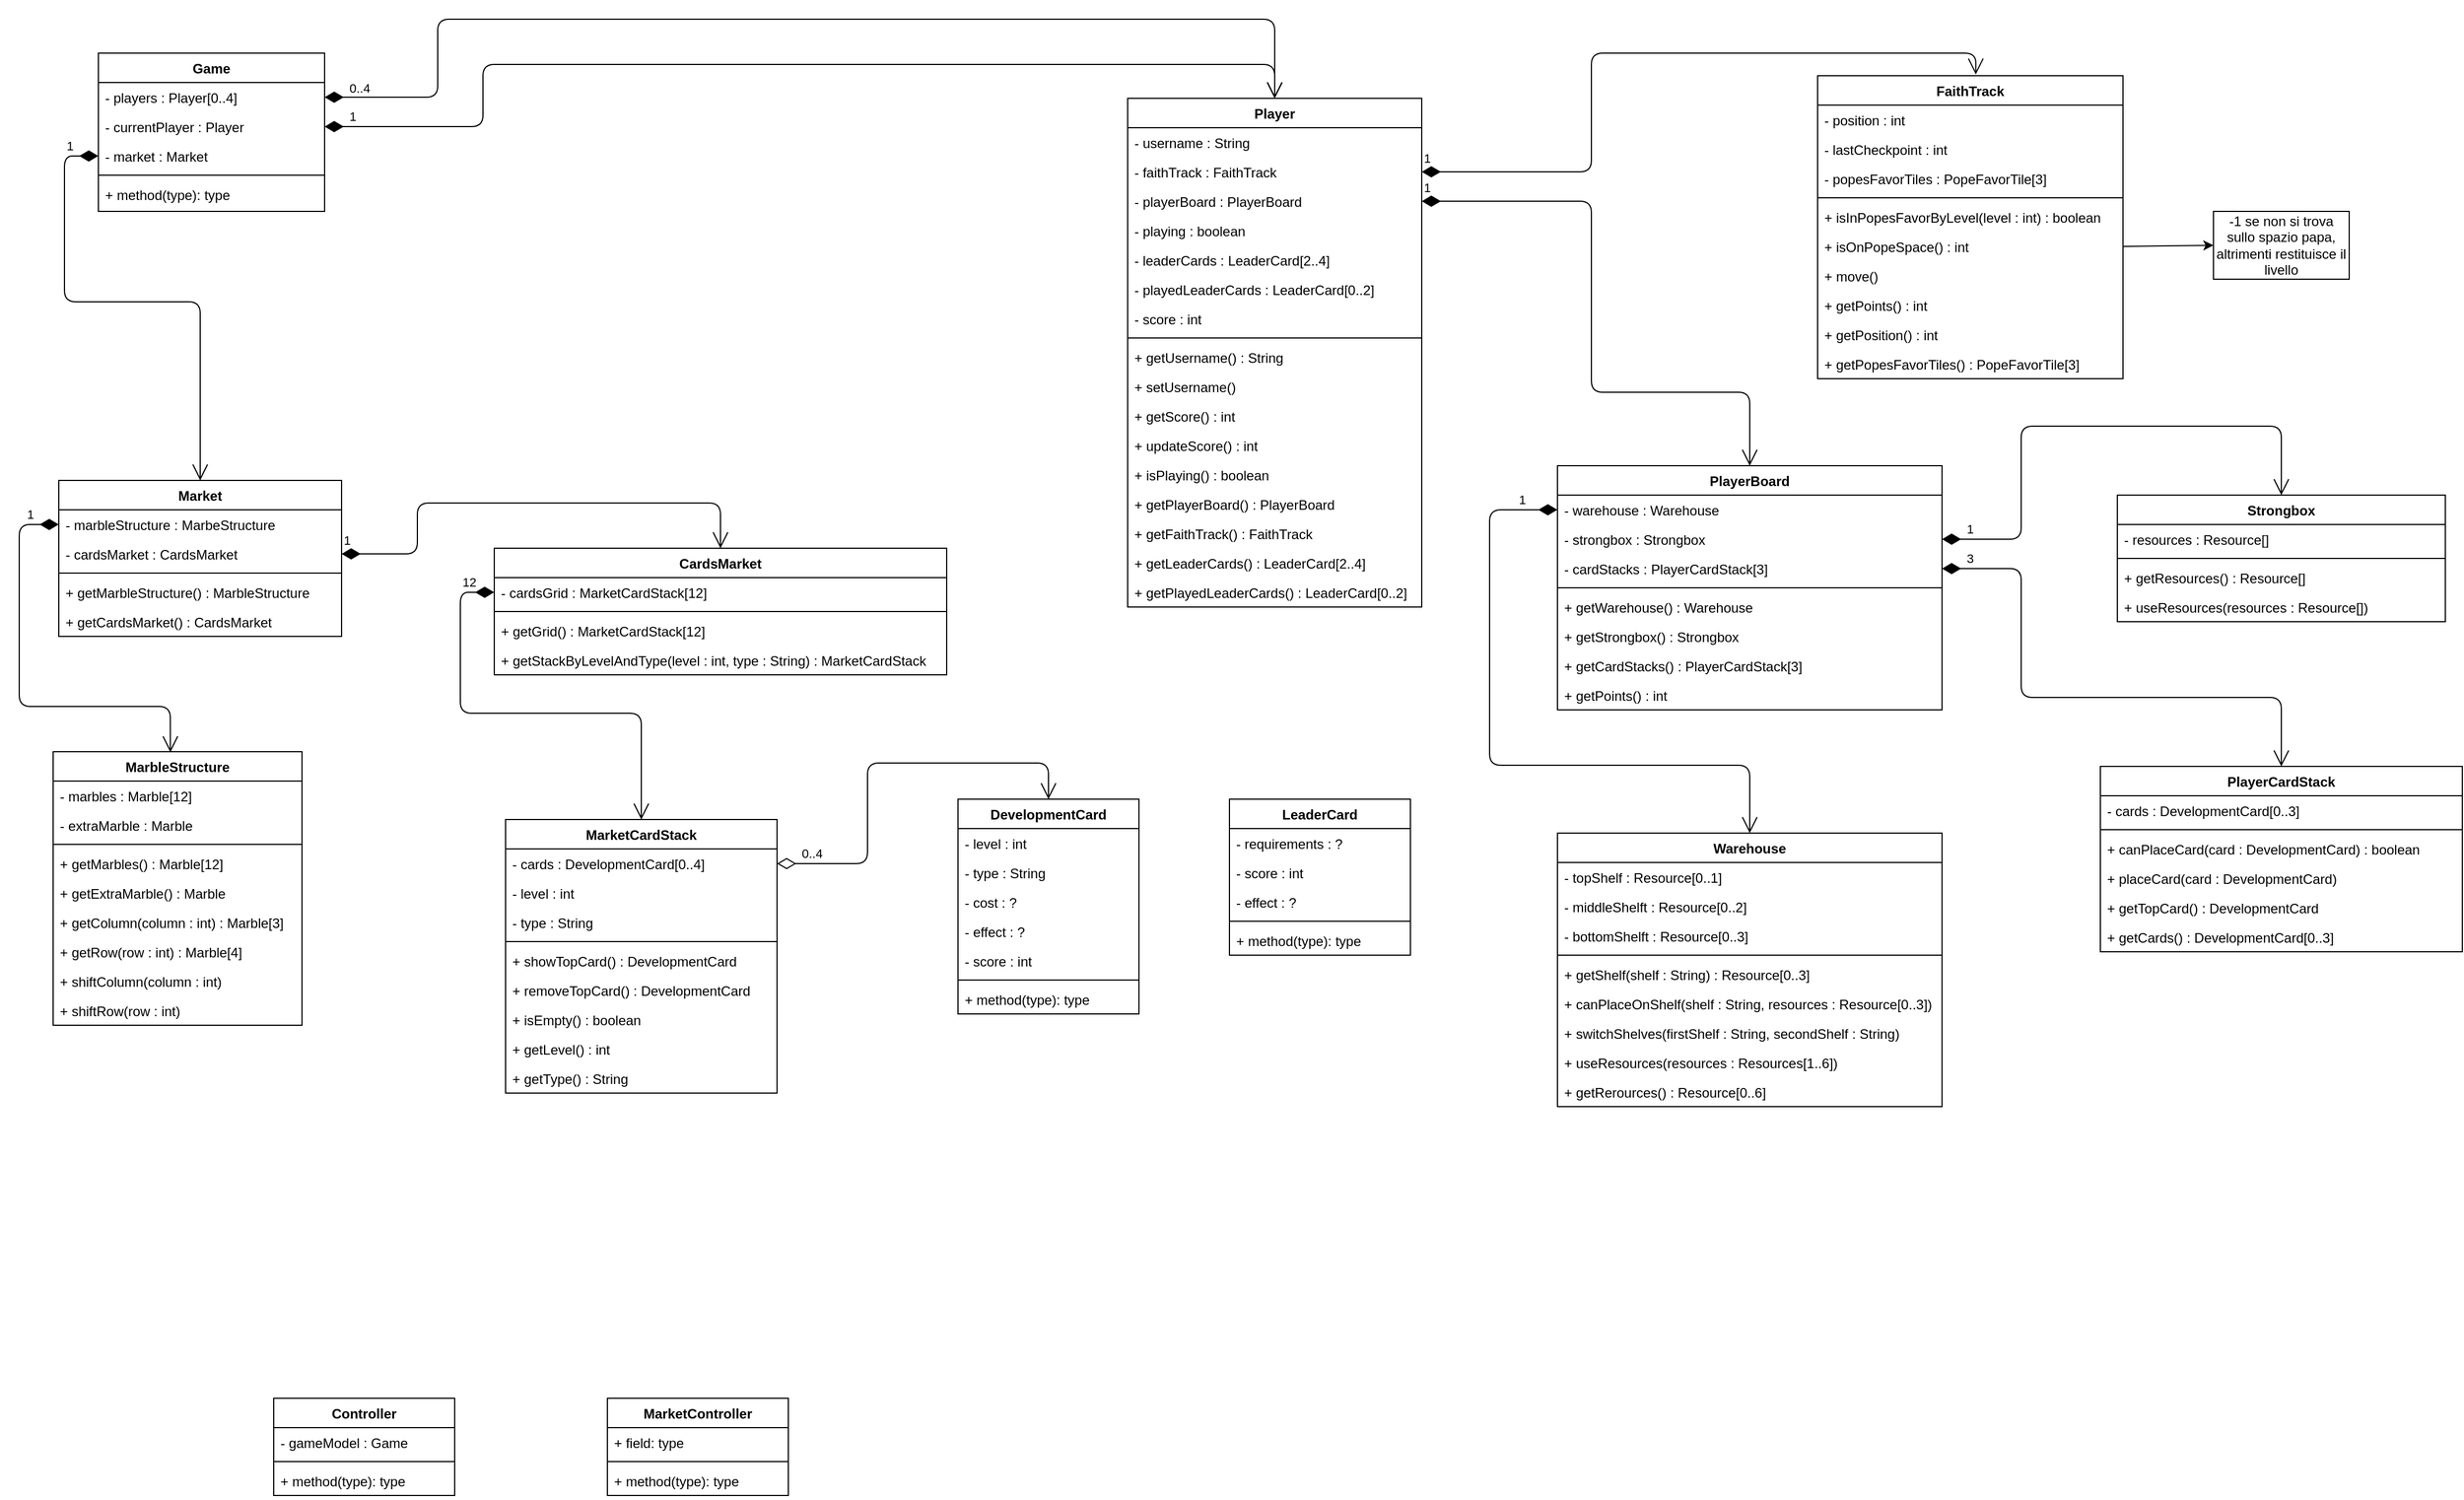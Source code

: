 <mxfile version="14.4.8" type="github">
  <diagram id="In9vxnfc1n_sCSolZWU3" name="Page-1">
    <mxGraphModel dx="2742" dy="1548" grid="1" gridSize="10" guides="1" tooltips="1" connect="1" arrows="1" fold="1" page="1" pageScale="1" pageWidth="850" pageHeight="1100" math="0" shadow="0">
      <root>
        <mxCell id="0" />
        <mxCell id="1" parent="0" />
        <mxCell id="d67KNzDxae6FEN7x2dRI-1" value="Game" style="swimlane;fontStyle=1;align=center;verticalAlign=top;childLayout=stackLayout;horizontal=1;startSize=26;horizontalStack=0;resizeParent=1;resizeParentMax=0;resizeLast=0;collapsible=1;marginBottom=0;" parent="1" vertex="1">
          <mxGeometry x="110" y="50" width="200" height="140" as="geometry">
            <mxRectangle x="30" y="260" width="70" height="26" as="alternateBounds" />
          </mxGeometry>
        </mxCell>
        <mxCell id="d67KNzDxae6FEN7x2dRI-2" value="- players : Player[0..4]" style="text;strokeColor=none;fillColor=none;align=left;verticalAlign=top;spacingLeft=4;spacingRight=4;overflow=hidden;rotatable=0;points=[[0,0.5],[1,0.5]];portConstraint=eastwest;" parent="d67KNzDxae6FEN7x2dRI-1" vertex="1">
          <mxGeometry y="26" width="200" height="26" as="geometry" />
        </mxCell>
        <mxCell id="d67KNzDxae6FEN7x2dRI-3" value="- currentPlayer : Player" style="text;strokeColor=none;fillColor=none;align=left;verticalAlign=top;spacingLeft=4;spacingRight=4;overflow=hidden;rotatable=0;points=[[0,0.5],[1,0.5]];portConstraint=eastwest;" parent="d67KNzDxae6FEN7x2dRI-1" vertex="1">
          <mxGeometry y="52" width="200" height="26" as="geometry" />
        </mxCell>
        <mxCell id="d67KNzDxae6FEN7x2dRI-4" value="- market : Market" style="text;strokeColor=none;fillColor=none;align=left;verticalAlign=top;spacingLeft=4;spacingRight=4;overflow=hidden;rotatable=0;points=[[0,0.5],[1,0.5]];portConstraint=eastwest;" parent="d67KNzDxae6FEN7x2dRI-1" vertex="1">
          <mxGeometry y="78" width="200" height="26" as="geometry" />
        </mxCell>
        <mxCell id="d67KNzDxae6FEN7x2dRI-5" value="" style="line;strokeWidth=1;fillColor=none;align=left;verticalAlign=middle;spacingTop=-1;spacingLeft=3;spacingRight=3;rotatable=0;labelPosition=right;points=[];portConstraint=eastwest;" parent="d67KNzDxae6FEN7x2dRI-1" vertex="1">
          <mxGeometry y="104" width="200" height="8" as="geometry" />
        </mxCell>
        <mxCell id="d67KNzDxae6FEN7x2dRI-6" value="+ method(type): type" style="text;strokeColor=none;fillColor=none;align=left;verticalAlign=top;spacingLeft=4;spacingRight=4;overflow=hidden;rotatable=0;points=[[0,0.5],[1,0.5]];portConstraint=eastwest;" parent="d67KNzDxae6FEN7x2dRI-1" vertex="1">
          <mxGeometry y="112" width="200" height="28" as="geometry" />
        </mxCell>
        <mxCell id="d67KNzDxae6FEN7x2dRI-7" value="Market" style="swimlane;fontStyle=1;align=center;verticalAlign=top;childLayout=stackLayout;horizontal=1;startSize=26;horizontalStack=0;resizeParent=1;resizeParentMax=0;resizeLast=0;collapsible=1;marginBottom=0;" parent="1" vertex="1">
          <mxGeometry x="75" y="428" width="250" height="138" as="geometry" />
        </mxCell>
        <mxCell id="d67KNzDxae6FEN7x2dRI-8" value="- marbleStructure : MarbeStructure" style="text;strokeColor=none;fillColor=none;align=left;verticalAlign=top;spacingLeft=4;spacingRight=4;overflow=hidden;rotatable=0;points=[[0,0.5],[1,0.5]];portConstraint=eastwest;" parent="d67KNzDxae6FEN7x2dRI-7" vertex="1">
          <mxGeometry y="26" width="250" height="26" as="geometry" />
        </mxCell>
        <mxCell id="d67KNzDxae6FEN7x2dRI-9" value="- cardsMarket : CardsMarket" style="text;strokeColor=none;fillColor=none;align=left;verticalAlign=top;spacingLeft=4;spacingRight=4;overflow=hidden;rotatable=0;points=[[0,0.5],[1,0.5]];portConstraint=eastwest;" parent="d67KNzDxae6FEN7x2dRI-7" vertex="1">
          <mxGeometry y="52" width="250" height="26" as="geometry" />
        </mxCell>
        <mxCell id="d67KNzDxae6FEN7x2dRI-10" value="" style="line;strokeWidth=1;fillColor=none;align=left;verticalAlign=middle;spacingTop=-1;spacingLeft=3;spacingRight=3;rotatable=0;labelPosition=right;points=[];portConstraint=eastwest;" parent="d67KNzDxae6FEN7x2dRI-7" vertex="1">
          <mxGeometry y="78" width="250" height="8" as="geometry" />
        </mxCell>
        <mxCell id="d67KNzDxae6FEN7x2dRI-11" value="+ getMarbleStructure() : MarbleStructure" style="text;strokeColor=none;fillColor=none;align=left;verticalAlign=top;spacingLeft=4;spacingRight=4;overflow=hidden;rotatable=0;points=[[0,0.5],[1,0.5]];portConstraint=eastwest;" parent="d67KNzDxae6FEN7x2dRI-7" vertex="1">
          <mxGeometry y="86" width="250" height="26" as="geometry" />
        </mxCell>
        <mxCell id="d67KNzDxae6FEN7x2dRI-12" value="+ getCardsMarket() : CardsMarket" style="text;strokeColor=none;fillColor=none;align=left;verticalAlign=top;spacingLeft=4;spacingRight=4;overflow=hidden;rotatable=0;points=[[0,0.5],[1,0.5]];portConstraint=eastwest;" parent="d67KNzDxae6FEN7x2dRI-7" vertex="1">
          <mxGeometry y="112" width="250" height="26" as="geometry" />
        </mxCell>
        <mxCell id="d67KNzDxae6FEN7x2dRI-13" value="MarbleStructure" style="swimlane;fontStyle=1;align=center;verticalAlign=top;childLayout=stackLayout;horizontal=1;startSize=26;horizontalStack=0;resizeParent=1;resizeParentMax=0;resizeLast=0;collapsible=1;marginBottom=0;" parent="1" vertex="1">
          <mxGeometry x="70" y="668" width="220" height="242" as="geometry" />
        </mxCell>
        <mxCell id="d67KNzDxae6FEN7x2dRI-14" value="- marbles : Marble[12]" style="text;strokeColor=none;fillColor=none;align=left;verticalAlign=top;spacingLeft=4;spacingRight=4;overflow=hidden;rotatable=0;points=[[0,0.5],[1,0.5]];portConstraint=eastwest;" parent="d67KNzDxae6FEN7x2dRI-13" vertex="1">
          <mxGeometry y="26" width="220" height="26" as="geometry" />
        </mxCell>
        <mxCell id="d67KNzDxae6FEN7x2dRI-15" value="- extraMarble : Marble" style="text;strokeColor=none;fillColor=none;align=left;verticalAlign=top;spacingLeft=4;spacingRight=4;overflow=hidden;rotatable=0;points=[[0,0.5],[1,0.5]];portConstraint=eastwest;" parent="d67KNzDxae6FEN7x2dRI-13" vertex="1">
          <mxGeometry y="52" width="220" height="26" as="geometry" />
        </mxCell>
        <mxCell id="d67KNzDxae6FEN7x2dRI-16" value="" style="line;strokeWidth=1;fillColor=none;align=left;verticalAlign=middle;spacingTop=-1;spacingLeft=3;spacingRight=3;rotatable=0;labelPosition=right;points=[];portConstraint=eastwest;" parent="d67KNzDxae6FEN7x2dRI-13" vertex="1">
          <mxGeometry y="78" width="220" height="8" as="geometry" />
        </mxCell>
        <mxCell id="d67KNzDxae6FEN7x2dRI-17" value="+ getMarbles() : Marble[12]" style="text;strokeColor=none;fillColor=none;align=left;verticalAlign=top;spacingLeft=4;spacingRight=4;overflow=hidden;rotatable=0;points=[[0,0.5],[1,0.5]];portConstraint=eastwest;" parent="d67KNzDxae6FEN7x2dRI-13" vertex="1">
          <mxGeometry y="86" width="220" height="26" as="geometry" />
        </mxCell>
        <mxCell id="d67KNzDxae6FEN7x2dRI-18" value="+ getExtraMarble() : Marble" style="text;strokeColor=none;fillColor=none;align=left;verticalAlign=top;spacingLeft=4;spacingRight=4;overflow=hidden;rotatable=0;points=[[0,0.5],[1,0.5]];portConstraint=eastwest;" parent="d67KNzDxae6FEN7x2dRI-13" vertex="1">
          <mxGeometry y="112" width="220" height="26" as="geometry" />
        </mxCell>
        <mxCell id="d67KNzDxae6FEN7x2dRI-19" value="+ getColumn(column : int) : Marble[3]" style="text;strokeColor=none;fillColor=none;align=left;verticalAlign=top;spacingLeft=4;spacingRight=4;overflow=hidden;rotatable=0;points=[[0,0.5],[1,0.5]];portConstraint=eastwest;" parent="d67KNzDxae6FEN7x2dRI-13" vertex="1">
          <mxGeometry y="138" width="220" height="26" as="geometry" />
        </mxCell>
        <mxCell id="d67KNzDxae6FEN7x2dRI-20" value="+ getRow(row : int) : Marble[4]" style="text;strokeColor=none;fillColor=none;align=left;verticalAlign=top;spacingLeft=4;spacingRight=4;overflow=hidden;rotatable=0;points=[[0,0.5],[1,0.5]];portConstraint=eastwest;" parent="d67KNzDxae6FEN7x2dRI-13" vertex="1">
          <mxGeometry y="164" width="220" height="26" as="geometry" />
        </mxCell>
        <mxCell id="d67KNzDxae6FEN7x2dRI-21" value="+ shiftColumn(column : int) " style="text;strokeColor=none;fillColor=none;align=left;verticalAlign=top;spacingLeft=4;spacingRight=4;overflow=hidden;rotatable=0;points=[[0,0.5],[1,0.5]];portConstraint=eastwest;" parent="d67KNzDxae6FEN7x2dRI-13" vertex="1">
          <mxGeometry y="190" width="220" height="26" as="geometry" />
        </mxCell>
        <mxCell id="d67KNzDxae6FEN7x2dRI-22" value="+ shiftRow(row : int)" style="text;strokeColor=none;fillColor=none;align=left;verticalAlign=top;spacingLeft=4;spacingRight=4;overflow=hidden;rotatable=0;points=[[0,0.5],[1,0.5]];portConstraint=eastwest;" parent="d67KNzDxae6FEN7x2dRI-13" vertex="1">
          <mxGeometry y="216" width="220" height="26" as="geometry" />
        </mxCell>
        <mxCell id="d67KNzDxae6FEN7x2dRI-23" value="CardsMarket" style="swimlane;fontStyle=1;align=center;verticalAlign=top;childLayout=stackLayout;horizontal=1;startSize=26;horizontalStack=0;resizeParent=1;resizeParentMax=0;resizeLast=0;collapsible=1;marginBottom=0;" parent="1" vertex="1">
          <mxGeometry x="460" y="488" width="400" height="112" as="geometry" />
        </mxCell>
        <mxCell id="d67KNzDxae6FEN7x2dRI-24" value="- cardsGrid : MarketCardStack[12]" style="text;strokeColor=none;fillColor=none;align=left;verticalAlign=top;spacingLeft=4;spacingRight=4;overflow=hidden;rotatable=0;points=[[0,0.5],[1,0.5]];portConstraint=eastwest;" parent="d67KNzDxae6FEN7x2dRI-23" vertex="1">
          <mxGeometry y="26" width="400" height="26" as="geometry" />
        </mxCell>
        <mxCell id="d67KNzDxae6FEN7x2dRI-25" value="" style="line;strokeWidth=1;fillColor=none;align=left;verticalAlign=middle;spacingTop=-1;spacingLeft=3;spacingRight=3;rotatable=0;labelPosition=right;points=[];portConstraint=eastwest;" parent="d67KNzDxae6FEN7x2dRI-23" vertex="1">
          <mxGeometry y="52" width="400" height="8" as="geometry" />
        </mxCell>
        <mxCell id="d67KNzDxae6FEN7x2dRI-26" value="+ getGrid() : MarketCardStack[12]" style="text;strokeColor=none;fillColor=none;align=left;verticalAlign=top;spacingLeft=4;spacingRight=4;overflow=hidden;rotatable=0;points=[[0,0.5],[1,0.5]];portConstraint=eastwest;" parent="d67KNzDxae6FEN7x2dRI-23" vertex="1">
          <mxGeometry y="60" width="400" height="26" as="geometry" />
        </mxCell>
        <mxCell id="d67KNzDxae6FEN7x2dRI-27" value="+ getStackByLevelAndType(level : int, type : String) : MarketCardStack" style="text;strokeColor=none;fillColor=none;align=left;verticalAlign=top;spacingLeft=4;spacingRight=4;overflow=hidden;rotatable=0;points=[[0,0.5],[1,0.5]];portConstraint=eastwest;" parent="d67KNzDxae6FEN7x2dRI-23" vertex="1">
          <mxGeometry y="86" width="400" height="26" as="geometry" />
        </mxCell>
        <mxCell id="d67KNzDxae6FEN7x2dRI-28" value="MarketCardStack" style="swimlane;fontStyle=1;align=center;verticalAlign=top;childLayout=stackLayout;horizontal=1;startSize=26;horizontalStack=0;resizeParent=1;resizeParentMax=0;resizeLast=0;collapsible=1;marginBottom=0;" parent="1" vertex="1">
          <mxGeometry x="470" y="728" width="240" height="242" as="geometry" />
        </mxCell>
        <mxCell id="d67KNzDxae6FEN7x2dRI-29" value="- cards : DevelopmentCard[0..4]" style="text;strokeColor=none;fillColor=none;align=left;verticalAlign=top;spacingLeft=4;spacingRight=4;overflow=hidden;rotatable=0;points=[[0,0.5],[1,0.5]];portConstraint=eastwest;" parent="d67KNzDxae6FEN7x2dRI-28" vertex="1">
          <mxGeometry y="26" width="240" height="26" as="geometry" />
        </mxCell>
        <mxCell id="d67KNzDxae6FEN7x2dRI-30" value="- level : int" style="text;strokeColor=none;fillColor=none;align=left;verticalAlign=top;spacingLeft=4;spacingRight=4;overflow=hidden;rotatable=0;points=[[0,0.5],[1,0.5]];portConstraint=eastwest;" parent="d67KNzDxae6FEN7x2dRI-28" vertex="1">
          <mxGeometry y="52" width="240" height="26" as="geometry" />
        </mxCell>
        <mxCell id="d67KNzDxae6FEN7x2dRI-31" value="- type : String" style="text;strokeColor=none;fillColor=none;align=left;verticalAlign=top;spacingLeft=4;spacingRight=4;overflow=hidden;rotatable=0;points=[[0,0.5],[1,0.5]];portConstraint=eastwest;" parent="d67KNzDxae6FEN7x2dRI-28" vertex="1">
          <mxGeometry y="78" width="240" height="26" as="geometry" />
        </mxCell>
        <mxCell id="d67KNzDxae6FEN7x2dRI-32" value="" style="line;strokeWidth=1;fillColor=none;align=left;verticalAlign=middle;spacingTop=-1;spacingLeft=3;spacingRight=3;rotatable=0;labelPosition=right;points=[];portConstraint=eastwest;" parent="d67KNzDxae6FEN7x2dRI-28" vertex="1">
          <mxGeometry y="104" width="240" height="8" as="geometry" />
        </mxCell>
        <mxCell id="d67KNzDxae6FEN7x2dRI-33" value="+ showTopCard() : DevelopmentCard" style="text;strokeColor=none;fillColor=none;align=left;verticalAlign=top;spacingLeft=4;spacingRight=4;overflow=hidden;rotatable=0;points=[[0,0.5],[1,0.5]];portConstraint=eastwest;" parent="d67KNzDxae6FEN7x2dRI-28" vertex="1">
          <mxGeometry y="112" width="240" height="26" as="geometry" />
        </mxCell>
        <mxCell id="d67KNzDxae6FEN7x2dRI-34" value="+ removeTopCard() : DevelopmentCard" style="text;strokeColor=none;fillColor=none;align=left;verticalAlign=top;spacingLeft=4;spacingRight=4;overflow=hidden;rotatable=0;points=[[0,0.5],[1,0.5]];portConstraint=eastwest;" parent="d67KNzDxae6FEN7x2dRI-28" vertex="1">
          <mxGeometry y="138" width="240" height="26" as="geometry" />
        </mxCell>
        <mxCell id="d67KNzDxae6FEN7x2dRI-35" value="+ isEmpty() : boolean" style="text;strokeColor=none;fillColor=none;align=left;verticalAlign=top;spacingLeft=4;spacingRight=4;overflow=hidden;rotatable=0;points=[[0,0.5],[1,0.5]];portConstraint=eastwest;" parent="d67KNzDxae6FEN7x2dRI-28" vertex="1">
          <mxGeometry y="164" width="240" height="26" as="geometry" />
        </mxCell>
        <mxCell id="d67KNzDxae6FEN7x2dRI-36" value="+ getLevel() : int" style="text;strokeColor=none;fillColor=none;align=left;verticalAlign=top;spacingLeft=4;spacingRight=4;overflow=hidden;rotatable=0;points=[[0,0.5],[1,0.5]];portConstraint=eastwest;" parent="d67KNzDxae6FEN7x2dRI-28" vertex="1">
          <mxGeometry y="190" width="240" height="26" as="geometry" />
        </mxCell>
        <mxCell id="d67KNzDxae6FEN7x2dRI-37" value="+ getType() : String" style="text;strokeColor=none;fillColor=none;align=left;verticalAlign=top;spacingLeft=4;spacingRight=4;overflow=hidden;rotatable=0;points=[[0,0.5],[1,0.5]];portConstraint=eastwest;" parent="d67KNzDxae6FEN7x2dRI-28" vertex="1">
          <mxGeometry y="216" width="240" height="26" as="geometry" />
        </mxCell>
        <mxCell id="d67KNzDxae6FEN7x2dRI-38" value="DevelopmentCard" style="swimlane;fontStyle=1;align=center;verticalAlign=top;childLayout=stackLayout;horizontal=1;startSize=26;horizontalStack=0;resizeParent=1;resizeParentMax=0;resizeLast=0;collapsible=1;marginBottom=0;" parent="1" vertex="1">
          <mxGeometry x="870" y="710" width="160" height="190" as="geometry" />
        </mxCell>
        <mxCell id="d67KNzDxae6FEN7x2dRI-39" value="- level : int" style="text;strokeColor=none;fillColor=none;align=left;verticalAlign=top;spacingLeft=4;spacingRight=4;overflow=hidden;rotatable=0;points=[[0,0.5],[1,0.5]];portConstraint=eastwest;" parent="d67KNzDxae6FEN7x2dRI-38" vertex="1">
          <mxGeometry y="26" width="160" height="26" as="geometry" />
        </mxCell>
        <mxCell id="d67KNzDxae6FEN7x2dRI-40" value="- type : String" style="text;strokeColor=none;fillColor=none;align=left;verticalAlign=top;spacingLeft=4;spacingRight=4;overflow=hidden;rotatable=0;points=[[0,0.5],[1,0.5]];portConstraint=eastwest;" parent="d67KNzDxae6FEN7x2dRI-38" vertex="1">
          <mxGeometry y="52" width="160" height="26" as="geometry" />
        </mxCell>
        <mxCell id="d67KNzDxae6FEN7x2dRI-41" value="- cost : ?" style="text;strokeColor=none;fillColor=none;align=left;verticalAlign=top;spacingLeft=4;spacingRight=4;overflow=hidden;rotatable=0;points=[[0,0.5],[1,0.5]];portConstraint=eastwest;" parent="d67KNzDxae6FEN7x2dRI-38" vertex="1">
          <mxGeometry y="78" width="160" height="26" as="geometry" />
        </mxCell>
        <mxCell id="d67KNzDxae6FEN7x2dRI-42" value="- effect : ?" style="text;strokeColor=none;fillColor=none;align=left;verticalAlign=top;spacingLeft=4;spacingRight=4;overflow=hidden;rotatable=0;points=[[0,0.5],[1,0.5]];portConstraint=eastwest;" parent="d67KNzDxae6FEN7x2dRI-38" vertex="1">
          <mxGeometry y="104" width="160" height="26" as="geometry" />
        </mxCell>
        <mxCell id="d67KNzDxae6FEN7x2dRI-43" value="- score : int" style="text;strokeColor=none;fillColor=none;align=left;verticalAlign=top;spacingLeft=4;spacingRight=4;overflow=hidden;rotatable=0;points=[[0,0.5],[1,0.5]];portConstraint=eastwest;" parent="d67KNzDxae6FEN7x2dRI-38" vertex="1">
          <mxGeometry y="130" width="160" height="26" as="geometry" />
        </mxCell>
        <mxCell id="d67KNzDxae6FEN7x2dRI-44" value="" style="line;strokeWidth=1;fillColor=none;align=left;verticalAlign=middle;spacingTop=-1;spacingLeft=3;spacingRight=3;rotatable=0;labelPosition=right;points=[];portConstraint=eastwest;" parent="d67KNzDxae6FEN7x2dRI-38" vertex="1">
          <mxGeometry y="156" width="160" height="8" as="geometry" />
        </mxCell>
        <mxCell id="d67KNzDxae6FEN7x2dRI-45" value="+ method(type): type" style="text;strokeColor=none;fillColor=none;align=left;verticalAlign=top;spacingLeft=4;spacingRight=4;overflow=hidden;rotatable=0;points=[[0,0.5],[1,0.5]];portConstraint=eastwest;" parent="d67KNzDxae6FEN7x2dRI-38" vertex="1">
          <mxGeometry y="164" width="160" height="26" as="geometry" />
        </mxCell>
        <mxCell id="d67KNzDxae6FEN7x2dRI-46" value="1" style="endArrow=open;html=1;endSize=12;startArrow=diamondThin;startSize=14;startFill=1;edgeStyle=orthogonalEdgeStyle;align=left;verticalAlign=bottom;exitX=0;exitY=0.5;exitDx=0;exitDy=0;entryX=0.471;entryY=0.002;entryDx=0;entryDy=0;entryPerimeter=0;" parent="1" source="d67KNzDxae6FEN7x2dRI-8" target="d67KNzDxae6FEN7x2dRI-13" edge="1">
          <mxGeometry x="-0.836" relative="1" as="geometry">
            <mxPoint x="70" y="628" as="sourcePoint" />
            <mxPoint x="230" y="628" as="targetPoint" />
            <Array as="points">
              <mxPoint x="40" y="467" />
              <mxPoint x="40" y="628" />
              <mxPoint x="174" y="628" />
            </Array>
            <mxPoint as="offset" />
          </mxGeometry>
        </mxCell>
        <mxCell id="d67KNzDxae6FEN7x2dRI-47" value="1" style="endArrow=open;html=1;endSize=12;startArrow=diamondThin;startSize=14;startFill=1;edgeStyle=orthogonalEdgeStyle;align=left;verticalAlign=bottom;exitX=1;exitY=0.5;exitDx=0;exitDy=0;entryX=0.5;entryY=0;entryDx=0;entryDy=0;" parent="1" source="d67KNzDxae6FEN7x2dRI-9" target="d67KNzDxae6FEN7x2dRI-23" edge="1">
          <mxGeometry x="-1" y="3" relative="1" as="geometry">
            <mxPoint x="360" y="658" as="sourcePoint" />
            <mxPoint x="520" y="658" as="targetPoint" />
            <Array as="points">
              <mxPoint x="392" y="493" />
              <mxPoint x="392" y="448" />
              <mxPoint x="660" y="448" />
            </Array>
          </mxGeometry>
        </mxCell>
        <mxCell id="d67KNzDxae6FEN7x2dRI-48" value="&lt;div&gt;12&lt;/div&gt;" style="endArrow=open;html=1;endSize=12;startArrow=diamondThin;startSize=14;startFill=1;edgeStyle=orthogonalEdgeStyle;align=left;verticalAlign=bottom;exitX=0;exitY=0.5;exitDx=0;exitDy=0;entryX=0.5;entryY=0;entryDx=0;entryDy=0;" parent="1" source="d67KNzDxae6FEN7x2dRI-24" target="d67KNzDxae6FEN7x2dRI-28" edge="1">
          <mxGeometry x="-0.847" relative="1" as="geometry">
            <mxPoint x="430" y="698" as="sourcePoint" />
            <mxPoint x="590" y="698" as="targetPoint" />
            <Array as="points">
              <mxPoint x="430" y="527" />
              <mxPoint x="430" y="634" />
              <mxPoint x="590" y="634" />
            </Array>
            <mxPoint as="offset" />
          </mxGeometry>
        </mxCell>
        <mxCell id="d67KNzDxae6FEN7x2dRI-49" value="&lt;div&gt;0..4&lt;br&gt;&lt;/div&gt;" style="endArrow=open;html=1;endSize=12;startArrow=diamondThin;startSize=14;startFill=0;edgeStyle=orthogonalEdgeStyle;align=left;verticalAlign=bottom;exitX=1;exitY=0.5;exitDx=0;exitDy=0;" parent="1" source="d67KNzDxae6FEN7x2dRI-29" target="d67KNzDxae6FEN7x2dRI-38" edge="1">
          <mxGeometry x="-0.889" relative="1" as="geometry">
            <mxPoint x="680" y="828" as="sourcePoint" />
            <mxPoint x="990" y="600" as="targetPoint" />
            <Array as="points">
              <mxPoint x="790" y="767" />
              <mxPoint x="790" y="678" />
              <mxPoint x="950" y="678" />
            </Array>
            <mxPoint as="offset" />
          </mxGeometry>
        </mxCell>
        <mxCell id="d67KNzDxae6FEN7x2dRI-50" value="1" style="endArrow=open;html=1;endSize=12;startArrow=diamondThin;startSize=14;startFill=1;edgeStyle=orthogonalEdgeStyle;align=left;verticalAlign=bottom;exitX=0;exitY=0.5;exitDx=0;exitDy=0;entryX=0.5;entryY=0;entryDx=0;entryDy=0;" parent="1" source="d67KNzDxae6FEN7x2dRI-4" target="d67KNzDxae6FEN7x2dRI-7" edge="1">
          <mxGeometry x="-0.863" relative="1" as="geometry">
            <mxPoint x="200" y="230" as="sourcePoint" />
            <mxPoint x="360" y="230" as="targetPoint" />
            <Array as="points">
              <mxPoint x="80" y="141" />
              <mxPoint x="80" y="270" />
              <mxPoint x="200" y="270" />
            </Array>
            <mxPoint as="offset" />
          </mxGeometry>
        </mxCell>
        <mxCell id="d67KNzDxae6FEN7x2dRI-51" value="Player" style="swimlane;fontStyle=1;align=center;verticalAlign=top;childLayout=stackLayout;horizontal=1;startSize=26;horizontalStack=0;resizeParent=1;resizeParentMax=0;resizeLast=0;collapsible=1;marginBottom=0;" parent="1" vertex="1">
          <mxGeometry x="1020" y="90" width="260" height="450" as="geometry" />
        </mxCell>
        <mxCell id="d67KNzDxae6FEN7x2dRI-52" value="- username : String" style="text;strokeColor=none;fillColor=none;align=left;verticalAlign=top;spacingLeft=4;spacingRight=4;overflow=hidden;rotatable=0;points=[[0,0.5],[1,0.5]];portConstraint=eastwest;" parent="d67KNzDxae6FEN7x2dRI-51" vertex="1">
          <mxGeometry y="26" width="260" height="26" as="geometry" />
        </mxCell>
        <mxCell id="d67KNzDxae6FEN7x2dRI-54" value="- faithTrack : FaithTrack" style="text;strokeColor=none;fillColor=none;align=left;verticalAlign=top;spacingLeft=4;spacingRight=4;overflow=hidden;rotatable=0;points=[[0,0.5],[1,0.5]];portConstraint=eastwest;" parent="d67KNzDxae6FEN7x2dRI-51" vertex="1">
          <mxGeometry y="52" width="260" height="26" as="geometry" />
        </mxCell>
        <mxCell id="d67KNzDxae6FEN7x2dRI-53" value="- playerBoard : PlayerBoard" style="text;strokeColor=none;fillColor=none;align=left;verticalAlign=top;spacingLeft=4;spacingRight=4;overflow=hidden;rotatable=0;points=[[0,0.5],[1,0.5]];portConstraint=eastwest;" parent="d67KNzDxae6FEN7x2dRI-51" vertex="1">
          <mxGeometry y="78" width="260" height="26" as="geometry" />
        </mxCell>
        <mxCell id="d67KNzDxae6FEN7x2dRI-55" value="- playing : boolean" style="text;strokeColor=none;fillColor=none;align=left;verticalAlign=top;spacingLeft=4;spacingRight=4;overflow=hidden;rotatable=0;points=[[0,0.5],[1,0.5]];portConstraint=eastwest;" parent="d67KNzDxae6FEN7x2dRI-51" vertex="1">
          <mxGeometry y="104" width="260" height="26" as="geometry" />
        </mxCell>
        <mxCell id="d67KNzDxae6FEN7x2dRI-56" value="- leaderCards : LeaderCard[2..4]" style="text;strokeColor=none;fillColor=none;align=left;verticalAlign=top;spacingLeft=4;spacingRight=4;overflow=hidden;rotatable=0;points=[[0,0.5],[1,0.5]];portConstraint=eastwest;" parent="d67KNzDxae6FEN7x2dRI-51" vertex="1">
          <mxGeometry y="130" width="260" height="26" as="geometry" />
        </mxCell>
        <mxCell id="d67KNzDxae6FEN7x2dRI-57" value="- playedLeaderCards : LeaderCard[0..2]" style="text;strokeColor=none;fillColor=none;align=left;verticalAlign=top;spacingLeft=4;spacingRight=4;overflow=hidden;rotatable=0;points=[[0,0.5],[1,0.5]];portConstraint=eastwest;" parent="d67KNzDxae6FEN7x2dRI-51" vertex="1">
          <mxGeometry y="156" width="260" height="26" as="geometry" />
        </mxCell>
        <mxCell id="d67KNzDxae6FEN7x2dRI-58" value="- score : int" style="text;strokeColor=none;fillColor=none;align=left;verticalAlign=top;spacingLeft=4;spacingRight=4;overflow=hidden;rotatable=0;points=[[0,0.5],[1,0.5]];portConstraint=eastwest;" parent="d67KNzDxae6FEN7x2dRI-51" vertex="1">
          <mxGeometry y="182" width="260" height="26" as="geometry" />
        </mxCell>
        <mxCell id="d67KNzDxae6FEN7x2dRI-59" value="" style="line;strokeWidth=1;fillColor=none;align=left;verticalAlign=middle;spacingTop=-1;spacingLeft=3;spacingRight=3;rotatable=0;labelPosition=right;points=[];portConstraint=eastwest;" parent="d67KNzDxae6FEN7x2dRI-51" vertex="1">
          <mxGeometry y="208" width="260" height="8" as="geometry" />
        </mxCell>
        <mxCell id="d67KNzDxae6FEN7x2dRI-60" value="+ getUsername() : String" style="text;strokeColor=none;fillColor=none;align=left;verticalAlign=top;spacingLeft=4;spacingRight=4;overflow=hidden;rotatable=0;points=[[0,0.5],[1,0.5]];portConstraint=eastwest;" parent="d67KNzDxae6FEN7x2dRI-51" vertex="1">
          <mxGeometry y="216" width="260" height="26" as="geometry" />
        </mxCell>
        <mxCell id="o6EfcVfHN8x4Zl1AU-vK-7" value="+ setUsername()" style="text;strokeColor=none;fillColor=none;align=left;verticalAlign=top;spacingLeft=4;spacingRight=4;overflow=hidden;rotatable=0;points=[[0,0.5],[1,0.5]];portConstraint=eastwest;" vertex="1" parent="d67KNzDxae6FEN7x2dRI-51">
          <mxGeometry y="242" width="260" height="26" as="geometry" />
        </mxCell>
        <mxCell id="o6EfcVfHN8x4Zl1AU-vK-1" value="+ getScore() : int" style="text;strokeColor=none;fillColor=none;align=left;verticalAlign=top;spacingLeft=4;spacingRight=4;overflow=hidden;rotatable=0;points=[[0,0.5],[1,0.5]];portConstraint=eastwest;" vertex="1" parent="d67KNzDxae6FEN7x2dRI-51">
          <mxGeometry y="268" width="260" height="26" as="geometry" />
        </mxCell>
        <mxCell id="o6EfcVfHN8x4Zl1AU-vK-8" value="+ updateScore() : int" style="text;strokeColor=none;fillColor=none;align=left;verticalAlign=top;spacingLeft=4;spacingRight=4;overflow=hidden;rotatable=0;points=[[0,0.5],[1,0.5]];portConstraint=eastwest;" vertex="1" parent="d67KNzDxae6FEN7x2dRI-51">
          <mxGeometry y="294" width="260" height="26" as="geometry" />
        </mxCell>
        <mxCell id="o6EfcVfHN8x4Zl1AU-vK-2" value="+ isPlaying() : boolean" style="text;strokeColor=none;fillColor=none;align=left;verticalAlign=top;spacingLeft=4;spacingRight=4;overflow=hidden;rotatable=0;points=[[0,0.5],[1,0.5]];portConstraint=eastwest;" vertex="1" parent="d67KNzDxae6FEN7x2dRI-51">
          <mxGeometry y="320" width="260" height="26" as="geometry" />
        </mxCell>
        <mxCell id="o6EfcVfHN8x4Zl1AU-vK-3" value="+ getPlayerBoard() : PlayerBoard" style="text;strokeColor=none;fillColor=none;align=left;verticalAlign=top;spacingLeft=4;spacingRight=4;overflow=hidden;rotatable=0;points=[[0,0.5],[1,0.5]];portConstraint=eastwest;" vertex="1" parent="d67KNzDxae6FEN7x2dRI-51">
          <mxGeometry y="346" width="260" height="26" as="geometry" />
        </mxCell>
        <mxCell id="o6EfcVfHN8x4Zl1AU-vK-4" value="+ getFaithTrack() : FaithTrack" style="text;strokeColor=none;fillColor=none;align=left;verticalAlign=top;spacingLeft=4;spacingRight=4;overflow=hidden;rotatable=0;points=[[0,0.5],[1,0.5]];portConstraint=eastwest;" vertex="1" parent="d67KNzDxae6FEN7x2dRI-51">
          <mxGeometry y="372" width="260" height="26" as="geometry" />
        </mxCell>
        <mxCell id="o6EfcVfHN8x4Zl1AU-vK-5" value="+ getLeaderCards() : LeaderCard[2..4]" style="text;strokeColor=none;fillColor=none;align=left;verticalAlign=top;spacingLeft=4;spacingRight=4;overflow=hidden;rotatable=0;points=[[0,0.5],[1,0.5]];portConstraint=eastwest;" vertex="1" parent="d67KNzDxae6FEN7x2dRI-51">
          <mxGeometry y="398" width="260" height="26" as="geometry" />
        </mxCell>
        <mxCell id="o6EfcVfHN8x4Zl1AU-vK-6" value="+ getPlayedLeaderCards() : LeaderCard[0..2]" style="text;strokeColor=none;fillColor=none;align=left;verticalAlign=top;spacingLeft=4;spacingRight=4;overflow=hidden;rotatable=0;points=[[0,0.5],[1,0.5]];portConstraint=eastwest;" vertex="1" parent="d67KNzDxae6FEN7x2dRI-51">
          <mxGeometry y="424" width="260" height="26" as="geometry" />
        </mxCell>
        <mxCell id="d67KNzDxae6FEN7x2dRI-61" value="FaithTrack" style="swimlane;fontStyle=1;align=center;verticalAlign=top;childLayout=stackLayout;horizontal=1;startSize=26;horizontalStack=0;resizeParent=1;resizeParentMax=0;resizeLast=0;collapsible=1;marginBottom=0;" parent="1" vertex="1">
          <mxGeometry x="1630" y="70" width="270" height="268" as="geometry" />
        </mxCell>
        <mxCell id="d67KNzDxae6FEN7x2dRI-62" value="- position : int" style="text;strokeColor=none;fillColor=none;align=left;verticalAlign=top;spacingLeft=4;spacingRight=4;overflow=hidden;rotatable=0;points=[[0,0.5],[1,0.5]];portConstraint=eastwest;" parent="d67KNzDxae6FEN7x2dRI-61" vertex="1">
          <mxGeometry y="26" width="270" height="26" as="geometry" />
        </mxCell>
        <mxCell id="d67KNzDxae6FEN7x2dRI-63" value="- lastCheckpoint : int" style="text;strokeColor=none;fillColor=none;align=left;verticalAlign=top;spacingLeft=4;spacingRight=4;overflow=hidden;rotatable=0;points=[[0,0.5],[1,0.5]];portConstraint=eastwest;" parent="d67KNzDxae6FEN7x2dRI-61" vertex="1">
          <mxGeometry y="52" width="270" height="26" as="geometry" />
        </mxCell>
        <mxCell id="d67KNzDxae6FEN7x2dRI-64" value="- popesFavorTiles : PopeFavorTile[3]" style="text;strokeColor=none;fillColor=none;align=left;verticalAlign=top;spacingLeft=4;spacingRight=4;overflow=hidden;rotatable=0;points=[[0,0.5],[1,0.5]];portConstraint=eastwest;" parent="d67KNzDxae6FEN7x2dRI-61" vertex="1">
          <mxGeometry y="78" width="270" height="26" as="geometry" />
        </mxCell>
        <mxCell id="d67KNzDxae6FEN7x2dRI-65" value="" style="line;strokeWidth=1;fillColor=none;align=left;verticalAlign=middle;spacingTop=-1;spacingLeft=3;spacingRight=3;rotatable=0;labelPosition=right;points=[];portConstraint=eastwest;" parent="d67KNzDxae6FEN7x2dRI-61" vertex="1">
          <mxGeometry y="104" width="270" height="8" as="geometry" />
        </mxCell>
        <mxCell id="d67KNzDxae6FEN7x2dRI-66" value="+ isInPopesFavorByLevel(level : int) : boolean" style="text;strokeColor=none;fillColor=none;align=left;verticalAlign=top;spacingLeft=4;spacingRight=4;overflow=hidden;rotatable=0;points=[[0,0.5],[1,0.5]];portConstraint=eastwest;" parent="d67KNzDxae6FEN7x2dRI-61" vertex="1">
          <mxGeometry y="112" width="270" height="26" as="geometry" />
        </mxCell>
        <mxCell id="d67KNzDxae6FEN7x2dRI-67" value="+ isOnPopeSpace() : int" style="text;strokeColor=none;fillColor=none;align=left;verticalAlign=top;spacingLeft=4;spacingRight=4;overflow=hidden;rotatable=0;points=[[0,0.5],[1,0.5]];portConstraint=eastwest;" parent="d67KNzDxae6FEN7x2dRI-61" vertex="1">
          <mxGeometry y="138" width="270" height="26" as="geometry" />
        </mxCell>
        <mxCell id="d67KNzDxae6FEN7x2dRI-68" value="+ move()" style="text;strokeColor=none;fillColor=none;align=left;verticalAlign=top;spacingLeft=4;spacingRight=4;overflow=hidden;rotatable=0;points=[[0,0.5],[1,0.5]];portConstraint=eastwest;" parent="d67KNzDxae6FEN7x2dRI-61" vertex="1">
          <mxGeometry y="164" width="270" height="26" as="geometry" />
        </mxCell>
        <mxCell id="d67KNzDxae6FEN7x2dRI-69" value="+ getPoints() : int" style="text;strokeColor=none;fillColor=none;align=left;verticalAlign=top;spacingLeft=4;spacingRight=4;overflow=hidden;rotatable=0;points=[[0,0.5],[1,0.5]];portConstraint=eastwest;" parent="d67KNzDxae6FEN7x2dRI-61" vertex="1">
          <mxGeometry y="190" width="270" height="26" as="geometry" />
        </mxCell>
        <mxCell id="o6EfcVfHN8x4Zl1AU-vK-9" value="+ getPosition() : int" style="text;strokeColor=none;fillColor=none;align=left;verticalAlign=top;spacingLeft=4;spacingRight=4;overflow=hidden;rotatable=0;points=[[0,0.5],[1,0.5]];portConstraint=eastwest;" vertex="1" parent="d67KNzDxae6FEN7x2dRI-61">
          <mxGeometry y="216" width="270" height="26" as="geometry" />
        </mxCell>
        <mxCell id="o6EfcVfHN8x4Zl1AU-vK-10" value="+ getPopesFavorTiles() : PopeFavorTile[3]" style="text;strokeColor=none;fillColor=none;align=left;verticalAlign=top;spacingLeft=4;spacingRight=4;overflow=hidden;rotatable=0;points=[[0,0.5],[1,0.5]];portConstraint=eastwest;" vertex="1" parent="d67KNzDxae6FEN7x2dRI-61">
          <mxGeometry y="242" width="270" height="26" as="geometry" />
        </mxCell>
        <mxCell id="d67KNzDxae6FEN7x2dRI-70" value="" style="rounded=0;whiteSpace=wrap;html=1;" parent="1" vertex="1">
          <mxGeometry x="1980" y="190" width="120" height="60" as="geometry" />
        </mxCell>
        <mxCell id="d67KNzDxae6FEN7x2dRI-71" value="-1 se non si trova sullo spazio papa, altrimenti restituisce il livello" style="text;html=1;strokeColor=none;fillColor=none;align=center;verticalAlign=middle;whiteSpace=wrap;rounded=0;" parent="1" vertex="1">
          <mxGeometry x="1980" y="210" width="120" height="20" as="geometry" />
        </mxCell>
        <mxCell id="d67KNzDxae6FEN7x2dRI-72" value="" style="endArrow=classic;html=1;entryX=0;entryY=0.5;entryDx=0;entryDy=0;exitX=1;exitY=0.5;exitDx=0;exitDy=0;" parent="1" source="d67KNzDxae6FEN7x2dRI-67" target="d67KNzDxae6FEN7x2dRI-71" edge="1">
          <mxGeometry width="50" height="50" relative="1" as="geometry">
            <mxPoint x="1600" y="260" as="sourcePoint" />
            <mxPoint x="1650" y="210" as="targetPoint" />
          </mxGeometry>
        </mxCell>
        <mxCell id="d67KNzDxae6FEN7x2dRI-73" value="1" style="endArrow=open;html=1;endSize=12;startArrow=diamondThin;startSize=14;startFill=1;edgeStyle=orthogonalEdgeStyle;align=left;verticalAlign=bottom;exitX=1;exitY=0.5;exitDx=0;exitDy=0;entryX=0.518;entryY=-0.004;entryDx=0;entryDy=0;entryPerimeter=0;" parent="1" source="d67KNzDxae6FEN7x2dRI-54" target="d67KNzDxae6FEN7x2dRI-61" edge="1">
          <mxGeometry x="-1" y="3" relative="1" as="geometry">
            <mxPoint x="1260" y="260" as="sourcePoint" />
            <mxPoint x="1420" y="260" as="targetPoint" />
            <Array as="points">
              <mxPoint x="1430" y="155" />
              <mxPoint x="1430" y="50" />
              <mxPoint x="1770" y="50" />
            </Array>
          </mxGeometry>
        </mxCell>
        <mxCell id="d67KNzDxae6FEN7x2dRI-74" value="1" style="endArrow=open;html=1;endSize=12;startArrow=diamondThin;startSize=14;startFill=1;edgeStyle=orthogonalEdgeStyle;align=left;verticalAlign=bottom;exitX=1;exitY=0.5;exitDx=0;exitDy=0;entryX=0.5;entryY=0;entryDx=0;entryDy=0;" parent="1" source="d67KNzDxae6FEN7x2dRI-3" target="d67KNzDxae6FEN7x2dRI-51" edge="1">
          <mxGeometry x="-0.957" relative="1" as="geometry">
            <mxPoint x="490" y="240" as="sourcePoint" />
            <mxPoint x="650" y="240" as="targetPoint" />
            <Array as="points">
              <mxPoint x="450" y="115" />
              <mxPoint x="450" y="60" />
              <mxPoint x="1150" y="60" />
            </Array>
            <mxPoint as="offset" />
          </mxGeometry>
        </mxCell>
        <mxCell id="d67KNzDxae6FEN7x2dRI-75" value="PlayerBoard" style="swimlane;fontStyle=1;align=center;verticalAlign=top;childLayout=stackLayout;horizontal=1;startSize=26;horizontalStack=0;resizeParent=1;resizeParentMax=0;resizeLast=0;collapsible=1;marginBottom=0;" parent="1" vertex="1">
          <mxGeometry x="1400" y="415" width="340" height="216" as="geometry" />
        </mxCell>
        <mxCell id="d67KNzDxae6FEN7x2dRI-76" value="- warehouse : Warehouse" style="text;strokeColor=none;fillColor=none;align=left;verticalAlign=top;spacingLeft=4;spacingRight=4;overflow=hidden;rotatable=0;points=[[0,0.5],[1,0.5]];portConstraint=eastwest;" parent="d67KNzDxae6FEN7x2dRI-75" vertex="1">
          <mxGeometry y="26" width="340" height="26" as="geometry" />
        </mxCell>
        <mxCell id="d67KNzDxae6FEN7x2dRI-79" value="- strongbox : Strongbox" style="text;strokeColor=none;fillColor=none;align=left;verticalAlign=top;spacingLeft=4;spacingRight=4;overflow=hidden;rotatable=0;points=[[0,0.5],[1,0.5]];portConstraint=eastwest;" parent="d67KNzDxae6FEN7x2dRI-75" vertex="1">
          <mxGeometry y="52" width="340" height="26" as="geometry" />
        </mxCell>
        <mxCell id="d67KNzDxae6FEN7x2dRI-80" value="- cardStacks : PlayerCardStack[3]" style="text;strokeColor=none;fillColor=none;align=left;verticalAlign=top;spacingLeft=4;spacingRight=4;overflow=hidden;rotatable=0;points=[[0,0.5],[1,0.5]];portConstraint=eastwest;" parent="d67KNzDxae6FEN7x2dRI-75" vertex="1">
          <mxGeometry y="78" width="340" height="26" as="geometry" />
        </mxCell>
        <mxCell id="d67KNzDxae6FEN7x2dRI-77" value="" style="line;strokeWidth=1;fillColor=none;align=left;verticalAlign=middle;spacingTop=-1;spacingLeft=3;spacingRight=3;rotatable=0;labelPosition=right;points=[];portConstraint=eastwest;" parent="d67KNzDxae6FEN7x2dRI-75" vertex="1">
          <mxGeometry y="104" width="340" height="8" as="geometry" />
        </mxCell>
        <mxCell id="d67KNzDxae6FEN7x2dRI-78" value="+ getWarehouse() : Warehouse" style="text;strokeColor=none;fillColor=none;align=left;verticalAlign=top;spacingLeft=4;spacingRight=4;overflow=hidden;rotatable=0;points=[[0,0.5],[1,0.5]];portConstraint=eastwest;" parent="d67KNzDxae6FEN7x2dRI-75" vertex="1">
          <mxGeometry y="112" width="340" height="26" as="geometry" />
        </mxCell>
        <mxCell id="o6EfcVfHN8x4Zl1AU-vK-11" value="+ getStrongbox() : Strongbox" style="text;strokeColor=none;fillColor=none;align=left;verticalAlign=top;spacingLeft=4;spacingRight=4;overflow=hidden;rotatable=0;points=[[0,0.5],[1,0.5]];portConstraint=eastwest;" vertex="1" parent="d67KNzDxae6FEN7x2dRI-75">
          <mxGeometry y="138" width="340" height="26" as="geometry" />
        </mxCell>
        <mxCell id="o6EfcVfHN8x4Zl1AU-vK-12" value="+ getCardStacks() : PlayerCardStack[3]" style="text;strokeColor=none;fillColor=none;align=left;verticalAlign=top;spacingLeft=4;spacingRight=4;overflow=hidden;rotatable=0;points=[[0,0.5],[1,0.5]];portConstraint=eastwest;" vertex="1" parent="d67KNzDxae6FEN7x2dRI-75">
          <mxGeometry y="164" width="340" height="26" as="geometry" />
        </mxCell>
        <mxCell id="o6EfcVfHN8x4Zl1AU-vK-14" value="+ getPoints() : int" style="text;strokeColor=none;fillColor=none;align=left;verticalAlign=top;spacingLeft=4;spacingRight=4;overflow=hidden;rotatable=0;points=[[0,0.5],[1,0.5]];portConstraint=eastwest;" vertex="1" parent="d67KNzDxae6FEN7x2dRI-75">
          <mxGeometry y="190" width="340" height="26" as="geometry" />
        </mxCell>
        <mxCell id="d67KNzDxae6FEN7x2dRI-81" value="PlayerCardStack" style="swimlane;fontStyle=1;align=center;verticalAlign=top;childLayout=stackLayout;horizontal=1;startSize=26;horizontalStack=0;resizeParent=1;resizeParentMax=0;resizeLast=0;collapsible=1;marginBottom=0;" parent="1" vertex="1">
          <mxGeometry x="1880" y="681" width="320" height="164" as="geometry" />
        </mxCell>
        <mxCell id="d67KNzDxae6FEN7x2dRI-82" value="- cards : DevelopmentCard[0..3]" style="text;strokeColor=none;fillColor=none;align=left;verticalAlign=top;spacingLeft=4;spacingRight=4;overflow=hidden;rotatable=0;points=[[0,0.5],[1,0.5]];portConstraint=eastwest;" parent="d67KNzDxae6FEN7x2dRI-81" vertex="1">
          <mxGeometry y="26" width="320" height="26" as="geometry" />
        </mxCell>
        <mxCell id="d67KNzDxae6FEN7x2dRI-83" value="" style="line;strokeWidth=1;fillColor=none;align=left;verticalAlign=middle;spacingTop=-1;spacingLeft=3;spacingRight=3;rotatable=0;labelPosition=right;points=[];portConstraint=eastwest;" parent="d67KNzDxae6FEN7x2dRI-81" vertex="1">
          <mxGeometry y="52" width="320" height="8" as="geometry" />
        </mxCell>
        <mxCell id="d67KNzDxae6FEN7x2dRI-84" value="+ canPlaceCard(card : DevelopmentCard) : boolean" style="text;strokeColor=none;fillColor=none;align=left;verticalAlign=top;spacingLeft=4;spacingRight=4;overflow=hidden;rotatable=0;points=[[0,0.5],[1,0.5]];portConstraint=eastwest;" parent="d67KNzDxae6FEN7x2dRI-81" vertex="1">
          <mxGeometry y="60" width="320" height="26" as="geometry" />
        </mxCell>
        <mxCell id="d67KNzDxae6FEN7x2dRI-85" value="+ placeCard(card : DevelopmentCard)" style="text;strokeColor=none;fillColor=none;align=left;verticalAlign=top;spacingLeft=4;spacingRight=4;overflow=hidden;rotatable=0;points=[[0,0.5],[1,0.5]];portConstraint=eastwest;" parent="d67KNzDxae6FEN7x2dRI-81" vertex="1">
          <mxGeometry y="86" width="320" height="26" as="geometry" />
        </mxCell>
        <mxCell id="d67KNzDxae6FEN7x2dRI-86" value="+ getTopCard() : DevelopmentCard" style="text;strokeColor=none;fillColor=none;align=left;verticalAlign=top;spacingLeft=4;spacingRight=4;overflow=hidden;rotatable=0;points=[[0,0.5],[1,0.5]];portConstraint=eastwest;" parent="d67KNzDxae6FEN7x2dRI-81" vertex="1">
          <mxGeometry y="112" width="320" height="26" as="geometry" />
        </mxCell>
        <mxCell id="d67KNzDxae6FEN7x2dRI-87" value="+ getCards() : DevelopmentCard[0..3]" style="text;strokeColor=none;fillColor=none;align=left;verticalAlign=top;spacingLeft=4;spacingRight=4;overflow=hidden;rotatable=0;points=[[0,0.5],[1,0.5]];portConstraint=eastwest;" parent="d67KNzDxae6FEN7x2dRI-81" vertex="1">
          <mxGeometry y="138" width="320" height="26" as="geometry" />
        </mxCell>
        <mxCell id="d67KNzDxae6FEN7x2dRI-88" value="Warehouse" style="swimlane;fontStyle=1;align=center;verticalAlign=top;childLayout=stackLayout;horizontal=1;startSize=26;horizontalStack=0;resizeParent=1;resizeParentMax=0;resizeLast=0;collapsible=1;marginBottom=0;" parent="1" vertex="1">
          <mxGeometry x="1400" y="740" width="340" height="242" as="geometry" />
        </mxCell>
        <mxCell id="d67KNzDxae6FEN7x2dRI-89" value="- topShelf : Resource[0..1]" style="text;strokeColor=none;fillColor=none;align=left;verticalAlign=top;spacingLeft=4;spacingRight=4;overflow=hidden;rotatable=0;points=[[0,0.5],[1,0.5]];portConstraint=eastwest;" parent="d67KNzDxae6FEN7x2dRI-88" vertex="1">
          <mxGeometry y="26" width="340" height="26" as="geometry" />
        </mxCell>
        <mxCell id="d67KNzDxae6FEN7x2dRI-96" value="- middleShelft : Resource[0..2]" style="text;strokeColor=none;fillColor=none;align=left;verticalAlign=top;spacingLeft=4;spacingRight=4;overflow=hidden;rotatable=0;points=[[0,0.5],[1,0.5]];portConstraint=eastwest;" parent="d67KNzDxae6FEN7x2dRI-88" vertex="1">
          <mxGeometry y="52" width="340" height="26" as="geometry" />
        </mxCell>
        <mxCell id="d67KNzDxae6FEN7x2dRI-97" value="- bottomShelft : Resource[0..3]" style="text;strokeColor=none;fillColor=none;align=left;verticalAlign=top;spacingLeft=4;spacingRight=4;overflow=hidden;rotatable=0;points=[[0,0.5],[1,0.5]];portConstraint=eastwest;" parent="d67KNzDxae6FEN7x2dRI-88" vertex="1">
          <mxGeometry y="78" width="340" height="26" as="geometry" />
        </mxCell>
        <mxCell id="d67KNzDxae6FEN7x2dRI-90" value="" style="line;strokeWidth=1;fillColor=none;align=left;verticalAlign=middle;spacingTop=-1;spacingLeft=3;spacingRight=3;rotatable=0;labelPosition=right;points=[];portConstraint=eastwest;" parent="d67KNzDxae6FEN7x2dRI-88" vertex="1">
          <mxGeometry y="104" width="340" height="8" as="geometry" />
        </mxCell>
        <mxCell id="d67KNzDxae6FEN7x2dRI-99" value="+ getShelf(shelf : String) : Resource[0..3]" style="text;strokeColor=none;fillColor=none;align=left;verticalAlign=top;spacingLeft=4;spacingRight=4;overflow=hidden;rotatable=0;points=[[0,0.5],[1,0.5]];portConstraint=eastwest;" parent="d67KNzDxae6FEN7x2dRI-88" vertex="1">
          <mxGeometry y="112" width="340" height="26" as="geometry" />
        </mxCell>
        <mxCell id="d67KNzDxae6FEN7x2dRI-100" value="+ canPlaceOnShelf(shelf : String, resources : Resource[0..3])" style="text;strokeColor=none;fillColor=none;align=left;verticalAlign=top;spacingLeft=4;spacingRight=4;overflow=hidden;rotatable=0;points=[[0,0.5],[1,0.5]];portConstraint=eastwest;" parent="d67KNzDxae6FEN7x2dRI-88" vertex="1">
          <mxGeometry y="138" width="340" height="26" as="geometry" />
        </mxCell>
        <mxCell id="d67KNzDxae6FEN7x2dRI-101" value="+ switchShelves(firstShelf : String, secondShelf : String)" style="text;strokeColor=none;fillColor=none;align=left;verticalAlign=top;spacingLeft=4;spacingRight=4;overflow=hidden;rotatable=0;points=[[0,0.5],[1,0.5]];portConstraint=eastwest;" parent="d67KNzDxae6FEN7x2dRI-88" vertex="1">
          <mxGeometry y="164" width="340" height="26" as="geometry" />
        </mxCell>
        <mxCell id="d67KNzDxae6FEN7x2dRI-102" value="+ useResources(resources : Resources[1..6])" style="text;strokeColor=none;fillColor=none;align=left;verticalAlign=top;spacingLeft=4;spacingRight=4;overflow=hidden;rotatable=0;points=[[0,0.5],[1,0.5]];portConstraint=eastwest;" parent="d67KNzDxae6FEN7x2dRI-88" vertex="1">
          <mxGeometry y="190" width="340" height="26" as="geometry" />
        </mxCell>
        <mxCell id="d67KNzDxae6FEN7x2dRI-103" value="+ getRerources() : Resource[0..6]" style="text;strokeColor=none;fillColor=none;align=left;verticalAlign=top;spacingLeft=4;spacingRight=4;overflow=hidden;rotatable=0;points=[[0,0.5],[1,0.5]];portConstraint=eastwest;" parent="d67KNzDxae6FEN7x2dRI-88" vertex="1">
          <mxGeometry y="216" width="340" height="26" as="geometry" />
        </mxCell>
        <mxCell id="d67KNzDxae6FEN7x2dRI-92" value="Strongbox" style="swimlane;fontStyle=1;align=center;verticalAlign=top;childLayout=stackLayout;horizontal=1;startSize=26;horizontalStack=0;resizeParent=1;resizeParentMax=0;resizeLast=0;collapsible=1;marginBottom=0;" parent="1" vertex="1">
          <mxGeometry x="1895" y="441" width="290" height="112" as="geometry" />
        </mxCell>
        <mxCell id="d67KNzDxae6FEN7x2dRI-93" value="- resources : Resource[]" style="text;strokeColor=none;fillColor=none;align=left;verticalAlign=top;spacingLeft=4;spacingRight=4;overflow=hidden;rotatable=0;points=[[0,0.5],[1,0.5]];portConstraint=eastwest;" parent="d67KNzDxae6FEN7x2dRI-92" vertex="1">
          <mxGeometry y="26" width="290" height="26" as="geometry" />
        </mxCell>
        <mxCell id="d67KNzDxae6FEN7x2dRI-94" value="" style="line;strokeWidth=1;fillColor=none;align=left;verticalAlign=middle;spacingTop=-1;spacingLeft=3;spacingRight=3;rotatable=0;labelPosition=right;points=[];portConstraint=eastwest;" parent="d67KNzDxae6FEN7x2dRI-92" vertex="1">
          <mxGeometry y="52" width="290" height="8" as="geometry" />
        </mxCell>
        <mxCell id="d67KNzDxae6FEN7x2dRI-95" value="+ getResources() : Resource[]" style="text;strokeColor=none;fillColor=none;align=left;verticalAlign=top;spacingLeft=4;spacingRight=4;overflow=hidden;rotatable=0;points=[[0,0.5],[1,0.5]];portConstraint=eastwest;" parent="d67KNzDxae6FEN7x2dRI-92" vertex="1">
          <mxGeometry y="60" width="290" height="26" as="geometry" />
        </mxCell>
        <mxCell id="d67KNzDxae6FEN7x2dRI-104" value="+ useResources(resources : Resource[])" style="text;strokeColor=none;fillColor=none;align=left;verticalAlign=top;spacingLeft=4;spacingRight=4;overflow=hidden;rotatable=0;points=[[0,0.5],[1,0.5]];portConstraint=eastwest;" parent="d67KNzDxae6FEN7x2dRI-92" vertex="1">
          <mxGeometry y="86" width="290" height="26" as="geometry" />
        </mxCell>
        <mxCell id="n94snEWIt6wjwOwhthBY-3" value="1" style="endArrow=open;html=1;endSize=12;startArrow=diamondThin;startSize=14;startFill=1;edgeStyle=orthogonalEdgeStyle;align=left;verticalAlign=bottom;exitX=1;exitY=0.5;exitDx=0;exitDy=0;entryX=0.5;entryY=0;entryDx=0;entryDy=0;" parent="1" source="d67KNzDxae6FEN7x2dRI-53" target="d67KNzDxae6FEN7x2dRI-75" edge="1">
          <mxGeometry x="-1" y="3" relative="1" as="geometry">
            <mxPoint x="1380" y="330" as="sourcePoint" />
            <mxPoint x="1540" y="330" as="targetPoint" />
            <Array as="points">
              <mxPoint x="1430" y="181" />
              <mxPoint x="1430" y="350" />
              <mxPoint x="1570" y="350" />
            </Array>
          </mxGeometry>
        </mxCell>
        <mxCell id="n94snEWIt6wjwOwhthBY-4" value="1" style="endArrow=open;html=1;endSize=12;startArrow=diamondThin;startSize=14;startFill=1;edgeStyle=orthogonalEdgeStyle;align=left;verticalAlign=bottom;exitX=0;exitY=0.5;exitDx=0;exitDy=0;entryX=0.5;entryY=0;entryDx=0;entryDy=0;" parent="1" source="d67KNzDxae6FEN7x2dRI-76" target="d67KNzDxae6FEN7x2dRI-88" edge="1">
          <mxGeometry x="-0.875" relative="1" as="geometry">
            <mxPoint x="1220" y="579" as="sourcePoint" />
            <mxPoint x="1380" y="579" as="targetPoint" />
            <Array as="points">
              <mxPoint x="1340" y="454" />
              <mxPoint x="1340" y="680" />
              <mxPoint x="1570" y="680" />
            </Array>
            <mxPoint as="offset" />
          </mxGeometry>
        </mxCell>
        <mxCell id="n94snEWIt6wjwOwhthBY-5" value="1" style="endArrow=open;html=1;endSize=12;startArrow=diamondThin;startSize=14;startFill=1;edgeStyle=orthogonalEdgeStyle;align=left;verticalAlign=bottom;exitX=1;exitY=0.5;exitDx=0;exitDy=0;entryX=0.5;entryY=0;entryDx=0;entryDy=0;" parent="1" source="d67KNzDxae6FEN7x2dRI-79" target="d67KNzDxae6FEN7x2dRI-92" edge="1">
          <mxGeometry x="-0.913" relative="1" as="geometry">
            <mxPoint x="1750" y="560" as="sourcePoint" />
            <mxPoint x="1910" y="560" as="targetPoint" />
            <Array as="points">
              <mxPoint x="1810" y="480" />
              <mxPoint x="1810" y="380" />
              <mxPoint x="2040" y="380" />
            </Array>
            <mxPoint as="offset" />
          </mxGeometry>
        </mxCell>
        <mxCell id="n94snEWIt6wjwOwhthBY-6" value="3" style="endArrow=open;html=1;endSize=12;startArrow=diamondThin;startSize=14;startFill=1;edgeStyle=orthogonalEdgeStyle;align=left;verticalAlign=bottom;exitX=1;exitY=0.5;exitDx=0;exitDy=0;entryX=0.5;entryY=0;entryDx=0;entryDy=0;" parent="1" source="d67KNzDxae6FEN7x2dRI-80" target="d67KNzDxae6FEN7x2dRI-81" edge="1">
          <mxGeometry x="-0.916" relative="1" as="geometry">
            <mxPoint x="1810" y="650" as="sourcePoint" />
            <mxPoint x="1970" y="650" as="targetPoint" />
            <Array as="points">
              <mxPoint x="1810" y="506" />
              <mxPoint x="1810" y="620" />
              <mxPoint x="2040" y="620" />
            </Array>
            <mxPoint as="offset" />
          </mxGeometry>
        </mxCell>
        <mxCell id="n94snEWIt6wjwOwhthBY-7" value="0..4" style="endArrow=open;html=1;endSize=12;startArrow=diamondThin;startSize=14;startFill=1;edgeStyle=orthogonalEdgeStyle;align=left;verticalAlign=bottom;exitX=1;exitY=0.5;exitDx=0;exitDy=0;entryX=0.5;entryY=0;entryDx=0;entryDy=0;" parent="1" source="d67KNzDxae6FEN7x2dRI-2" target="d67KNzDxae6FEN7x2dRI-51" edge="1">
          <mxGeometry x="-0.96" y="-1" relative="1" as="geometry">
            <mxPoint x="500" y="130" as="sourcePoint" />
            <mxPoint x="818.333" y="180" as="targetPoint" />
            <Array as="points">
              <mxPoint x="410" y="89" />
              <mxPoint x="410" y="20" />
              <mxPoint x="1150" y="20" />
            </Array>
            <mxPoint as="offset" />
          </mxGeometry>
        </mxCell>
        <mxCell id="o6EfcVfHN8x4Zl1AU-vK-15" value="LeaderCard" style="swimlane;fontStyle=1;align=center;verticalAlign=top;childLayout=stackLayout;horizontal=1;startSize=26;horizontalStack=0;resizeParent=1;resizeParentMax=0;resizeLast=0;collapsible=1;marginBottom=0;" vertex="1" parent="1">
          <mxGeometry x="1110" y="710" width="160" height="138" as="geometry" />
        </mxCell>
        <mxCell id="o6EfcVfHN8x4Zl1AU-vK-19" value="- requirements : ?" style="text;strokeColor=none;fillColor=none;align=left;verticalAlign=top;spacingLeft=4;spacingRight=4;overflow=hidden;rotatable=0;points=[[0,0.5],[1,0.5]];portConstraint=eastwest;" vertex="1" parent="o6EfcVfHN8x4Zl1AU-vK-15">
          <mxGeometry y="26" width="160" height="26" as="geometry" />
        </mxCell>
        <mxCell id="o6EfcVfHN8x4Zl1AU-vK-16" value="- score : int" style="text;strokeColor=none;fillColor=none;align=left;verticalAlign=top;spacingLeft=4;spacingRight=4;overflow=hidden;rotatable=0;points=[[0,0.5],[1,0.5]];portConstraint=eastwest;" vertex="1" parent="o6EfcVfHN8x4Zl1AU-vK-15">
          <mxGeometry y="52" width="160" height="26" as="geometry" />
        </mxCell>
        <mxCell id="o6EfcVfHN8x4Zl1AU-vK-20" value="- effect : ?" style="text;strokeColor=none;fillColor=none;align=left;verticalAlign=top;spacingLeft=4;spacingRight=4;overflow=hidden;rotatable=0;points=[[0,0.5],[1,0.5]];portConstraint=eastwest;" vertex="1" parent="o6EfcVfHN8x4Zl1AU-vK-15">
          <mxGeometry y="78" width="160" height="26" as="geometry" />
        </mxCell>
        <mxCell id="o6EfcVfHN8x4Zl1AU-vK-17" value="" style="line;strokeWidth=1;fillColor=none;align=left;verticalAlign=middle;spacingTop=-1;spacingLeft=3;spacingRight=3;rotatable=0;labelPosition=right;points=[];portConstraint=eastwest;" vertex="1" parent="o6EfcVfHN8x4Zl1AU-vK-15">
          <mxGeometry y="104" width="160" height="8" as="geometry" />
        </mxCell>
        <mxCell id="o6EfcVfHN8x4Zl1AU-vK-18" value="+ method(type): type" style="text;strokeColor=none;fillColor=none;align=left;verticalAlign=top;spacingLeft=4;spacingRight=4;overflow=hidden;rotatable=0;points=[[0,0.5],[1,0.5]];portConstraint=eastwest;" vertex="1" parent="o6EfcVfHN8x4Zl1AU-vK-15">
          <mxGeometry y="112" width="160" height="26" as="geometry" />
        </mxCell>
        <mxCell id="o6EfcVfHN8x4Zl1AU-vK-21" value="Controller" style="swimlane;fontStyle=1;align=center;verticalAlign=top;childLayout=stackLayout;horizontal=1;startSize=26;horizontalStack=0;resizeParent=1;resizeParentMax=0;resizeLast=0;collapsible=1;marginBottom=0;" vertex="1" parent="1">
          <mxGeometry x="265" y="1240" width="160" height="86" as="geometry" />
        </mxCell>
        <mxCell id="o6EfcVfHN8x4Zl1AU-vK-22" value="- gameModel : Game" style="text;strokeColor=none;fillColor=none;align=left;verticalAlign=top;spacingLeft=4;spacingRight=4;overflow=hidden;rotatable=0;points=[[0,0.5],[1,0.5]];portConstraint=eastwest;" vertex="1" parent="o6EfcVfHN8x4Zl1AU-vK-21">
          <mxGeometry y="26" width="160" height="26" as="geometry" />
        </mxCell>
        <mxCell id="o6EfcVfHN8x4Zl1AU-vK-23" value="" style="line;strokeWidth=1;fillColor=none;align=left;verticalAlign=middle;spacingTop=-1;spacingLeft=3;spacingRight=3;rotatable=0;labelPosition=right;points=[];portConstraint=eastwest;" vertex="1" parent="o6EfcVfHN8x4Zl1AU-vK-21">
          <mxGeometry y="52" width="160" height="8" as="geometry" />
        </mxCell>
        <mxCell id="o6EfcVfHN8x4Zl1AU-vK-24" value="+ method(type): type" style="text;strokeColor=none;fillColor=none;align=left;verticalAlign=top;spacingLeft=4;spacingRight=4;overflow=hidden;rotatable=0;points=[[0,0.5],[1,0.5]];portConstraint=eastwest;" vertex="1" parent="o6EfcVfHN8x4Zl1AU-vK-21">
          <mxGeometry y="60" width="160" height="26" as="geometry" />
        </mxCell>
        <mxCell id="o6EfcVfHN8x4Zl1AU-vK-25" value="MarketController" style="swimlane;fontStyle=1;align=center;verticalAlign=top;childLayout=stackLayout;horizontal=1;startSize=26;horizontalStack=0;resizeParent=1;resizeParentMax=0;resizeLast=0;collapsible=1;marginBottom=0;" vertex="1" parent="1">
          <mxGeometry x="560" y="1240" width="160" height="86" as="geometry" />
        </mxCell>
        <mxCell id="o6EfcVfHN8x4Zl1AU-vK-26" value="+ field: type" style="text;strokeColor=none;fillColor=none;align=left;verticalAlign=top;spacingLeft=4;spacingRight=4;overflow=hidden;rotatable=0;points=[[0,0.5],[1,0.5]];portConstraint=eastwest;" vertex="1" parent="o6EfcVfHN8x4Zl1AU-vK-25">
          <mxGeometry y="26" width="160" height="26" as="geometry" />
        </mxCell>
        <mxCell id="o6EfcVfHN8x4Zl1AU-vK-27" value="" style="line;strokeWidth=1;fillColor=none;align=left;verticalAlign=middle;spacingTop=-1;spacingLeft=3;spacingRight=3;rotatable=0;labelPosition=right;points=[];portConstraint=eastwest;" vertex="1" parent="o6EfcVfHN8x4Zl1AU-vK-25">
          <mxGeometry y="52" width="160" height="8" as="geometry" />
        </mxCell>
        <mxCell id="o6EfcVfHN8x4Zl1AU-vK-28" value="+ method(type): type" style="text;strokeColor=none;fillColor=none;align=left;verticalAlign=top;spacingLeft=4;spacingRight=4;overflow=hidden;rotatable=0;points=[[0,0.5],[1,0.5]];portConstraint=eastwest;" vertex="1" parent="o6EfcVfHN8x4Zl1AU-vK-25">
          <mxGeometry y="60" width="160" height="26" as="geometry" />
        </mxCell>
      </root>
    </mxGraphModel>
  </diagram>
</mxfile>
